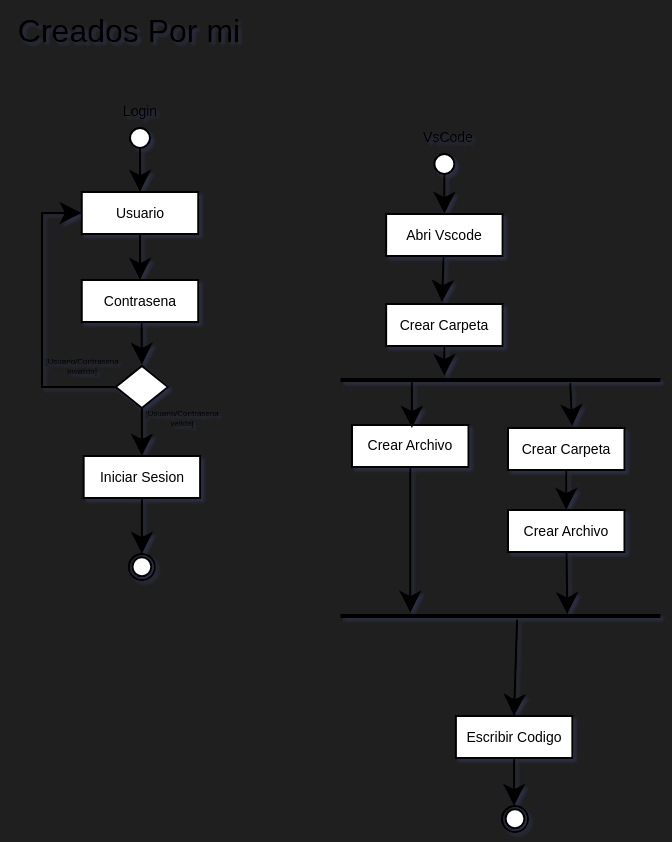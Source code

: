 <mxfile version="26.1.1">
  <diagram id="R2lEEEUBdFMjLlhIrx00" name="Diagrama de Actividades">
    <mxGraphModel dx="754" dy="409" grid="0" gridSize="29" guides="1" tooltips="1" connect="1" arrows="1" fold="1" page="0" pageScale="1" pageWidth="850" pageHeight="1100" background="#1F1F1F" math="0" shadow="1" extFonts="Permanent Marker^https://fonts.googleapis.com/css?family=Permanent+Marker">
      <root>
        <mxCell id="0" />
        <mxCell id="1" parent="0" />
        <mxCell id="v7FEq4-VS3XR-d21zDfw-12" value="Creados Por mi" style="text;strokeColor=none;fillColor=none;html=1;align=center;verticalAlign=middle;whiteSpace=wrap;rounded=0;fontSize=16;" parent="1" vertex="1">
          <mxGeometry x="24" y="23" width="129" height="30" as="geometry" />
        </mxCell>
        <mxCell id="v7FEq4-VS3XR-d21zDfw-29" style="edgeStyle=none;curved=1;rounded=0;orthogonalLoop=1;jettySize=auto;html=1;exitX=0.5;exitY=1;exitDx=0;exitDy=0;entryX=0.5;entryY=0;entryDx=0;entryDy=0;fontSize=12;startSize=8;endSize=8;" parent="1" source="v7FEq4-VS3XR-d21zDfw-15" target="v7FEq4-VS3XR-d21zDfw-21" edge="1">
          <mxGeometry relative="1" as="geometry" />
        </mxCell>
        <mxCell id="v7FEq4-VS3XR-d21zDfw-15" value="" style="ellipse;whiteSpace=wrap;html=1;fillColor=default;rounded=0;" parent="1" vertex="1">
          <mxGeometry x="89" y="87" width="10" height="10" as="geometry" />
        </mxCell>
        <mxCell id="v7FEq4-VS3XR-d21zDfw-31" style="edgeStyle=none;curved=1;rounded=0;orthogonalLoop=1;jettySize=auto;html=1;entryX=0.5;entryY=0;entryDx=0;entryDy=0;fontSize=12;startSize=8;endSize=8;" parent="1" source="v7FEq4-VS3XR-d21zDfw-21" target="v7FEq4-VS3XR-d21zDfw-30" edge="1">
          <mxGeometry relative="1" as="geometry" />
        </mxCell>
        <mxCell id="v7FEq4-VS3XR-d21zDfw-21" value="Usuario" style="rounded=0;whiteSpace=wrap;html=1;fontSize=7;align=center;verticalAlign=middle;" parent="1" vertex="1">
          <mxGeometry x="64.88" y="119" width="58.25" height="21" as="geometry" />
        </mxCell>
        <mxCell id="v7FEq4-VS3XR-d21zDfw-22" value="Login" style="text;strokeColor=none;fillColor=none;html=1;align=center;verticalAlign=middle;whiteSpace=wrap;rounded=0;fontSize=7;" parent="1" vertex="1">
          <mxGeometry x="81" y="71" width="26" height="16" as="geometry" />
        </mxCell>
        <mxCell id="v7FEq4-VS3XR-d21zDfw-30" value="Contrasena" style="rounded=0;whiteSpace=wrap;html=1;fontSize=7;align=center;verticalAlign=middle;" parent="1" vertex="1">
          <mxGeometry x="64.88" y="163" width="58.25" height="21" as="geometry" />
        </mxCell>
        <mxCell id="v7FEq4-VS3XR-d21zDfw-35" style="edgeStyle=orthogonalEdgeStyle;rounded=0;orthogonalLoop=1;jettySize=auto;html=1;entryX=0;entryY=0.5;entryDx=0;entryDy=0;fontSize=12;startSize=8;endSize=8;" parent="1" source="v7FEq4-VS3XR-d21zDfw-32" target="v7FEq4-VS3XR-d21zDfw-21" edge="1">
          <mxGeometry relative="1" as="geometry">
            <Array as="points">
              <mxPoint x="45" y="217" />
              <mxPoint x="45" y="130" />
            </Array>
          </mxGeometry>
        </mxCell>
        <mxCell id="v7FEq4-VS3XR-d21zDfw-40" style="edgeStyle=none;curved=1;rounded=0;orthogonalLoop=1;jettySize=auto;html=1;entryX=0.5;entryY=0;entryDx=0;entryDy=0;fontSize=12;startSize=8;endSize=8;" parent="1" source="v7FEq4-VS3XR-d21zDfw-32" target="v7FEq4-VS3XR-d21zDfw-39" edge="1">
          <mxGeometry relative="1" as="geometry" />
        </mxCell>
        <mxCell id="v7FEq4-VS3XR-d21zDfw-32" value="" style="rhombus;whiteSpace=wrap;html=1;rounded=0;" parent="1" vertex="1">
          <mxGeometry x="81.88" y="206" width="26.12" height="21" as="geometry" />
        </mxCell>
        <mxCell id="v7FEq4-VS3XR-d21zDfw-33" style="edgeStyle=none;curved=1;rounded=0;orthogonalLoop=1;jettySize=auto;html=1;fontSize=12;startSize=8;endSize=8;entryX=0.5;entryY=-0.028;entryDx=0;entryDy=0;entryPerimeter=0;" parent="1" target="v7FEq4-VS3XR-d21zDfw-32" edge="1">
          <mxGeometry relative="1" as="geometry">
            <mxPoint x="94.801" y="184" as="sourcePoint" />
            <mxPoint x="96" y="204" as="targetPoint" />
          </mxGeometry>
        </mxCell>
        <mxCell id="v7FEq4-VS3XR-d21zDfw-38" value="[Usuario/Contrasena Invalida]" style="text;strokeColor=none;fillColor=none;html=1;align=center;verticalAlign=middle;whiteSpace=wrap;rounded=0;fontSize=4;" parent="1" vertex="1">
          <mxGeometry x="58" y="201" width="14" height="10" as="geometry" />
        </mxCell>
        <mxCell id="v7FEq4-VS3XR-d21zDfw-41" style="edgeStyle=none;curved=1;rounded=0;orthogonalLoop=1;jettySize=auto;html=1;entryX=0.5;entryY=0;entryDx=0;entryDy=0;fontSize=12;startSize=8;endSize=8;" parent="1" source="v7FEq4-VS3XR-d21zDfw-39" edge="1">
          <mxGeometry relative="1" as="geometry">
            <mxPoint x="94.94" y="300" as="targetPoint" />
          </mxGeometry>
        </mxCell>
        <mxCell id="v7FEq4-VS3XR-d21zDfw-39" value="Iniciar Sesion" style="rounded=0;whiteSpace=wrap;html=1;fontSize=7;align=center;verticalAlign=middle;" parent="1" vertex="1">
          <mxGeometry x="65.82" y="251" width="58.25" height="21" as="geometry" />
        </mxCell>
        <mxCell id="v7FEq4-VS3XR-d21zDfw-42" value="Abri Vscode" style="rounded=0;whiteSpace=wrap;html=1;fontSize=7;align=center;verticalAlign=middle;" parent="1" vertex="1">
          <mxGeometry x="217.06" y="130" width="58.25" height="21" as="geometry" />
        </mxCell>
        <mxCell id="v7FEq4-VS3XR-d21zDfw-44" value="VsCode" style="text;strokeColor=none;fillColor=none;html=1;align=center;verticalAlign=middle;whiteSpace=wrap;rounded=0;fontSize=7;" parent="1" vertex="1">
          <mxGeometry x="235.13" y="84" width="26" height="16" as="geometry" />
        </mxCell>
        <mxCell id="v7FEq4-VS3XR-d21zDfw-47" style="edgeStyle=none;curved=1;rounded=0;orthogonalLoop=1;jettySize=auto;html=1;entryX=0.5;entryY=0;entryDx=0;entryDy=0;fontSize=12;startSize=8;endSize=8;" parent="1" source="v7FEq4-VS3XR-d21zDfw-46" target="v7FEq4-VS3XR-d21zDfw-42" edge="1">
          <mxGeometry relative="1" as="geometry" />
        </mxCell>
        <mxCell id="v7FEq4-VS3XR-d21zDfw-46" value="" style="ellipse;whiteSpace=wrap;html=1;fillColor=default;rounded=0;" parent="1" vertex="1">
          <mxGeometry x="241.19" y="100" width="10" height="10" as="geometry" />
        </mxCell>
        <mxCell id="v7FEq4-VS3XR-d21zDfw-50" style="edgeStyle=none;curved=1;rounded=0;orthogonalLoop=1;jettySize=auto;html=1;fontSize=12;startSize=8;endSize=8;" parent="1" source="v7FEq4-VS3XR-d21zDfw-42" edge="1">
          <mxGeometry relative="1" as="geometry">
            <mxPoint x="245" y="174" as="targetPoint" />
          </mxGeometry>
        </mxCell>
        <mxCell id="v7FEq4-VS3XR-d21zDfw-64" value="[Usuario/Contrasena valida]" style="text;strokeColor=none;fillColor=none;html=1;align=center;verticalAlign=middle;whiteSpace=wrap;rounded=0;fontSize=4;" parent="1" vertex="1">
          <mxGeometry x="108" y="227" width="14" height="10" as="geometry" />
        </mxCell>
        <mxCell id="v7FEq4-VS3XR-d21zDfw-70" style="edgeStyle=none;curved=1;rounded=0;orthogonalLoop=1;jettySize=auto;html=1;entryX=0.5;entryY=0;entryDx=0;entryDy=0;fontSize=12;startSize=8;endSize=8;" parent="1" source="v7FEq4-VS3XR-d21zDfw-67" target="v7FEq4-VS3XR-d21zDfw-69" edge="1">
          <mxGeometry relative="1" as="geometry" />
        </mxCell>
        <mxCell id="v7FEq4-VS3XR-d21zDfw-67" value="Crear Carpeta" style="rounded=0;whiteSpace=wrap;html=1;fontSize=7;align=center;verticalAlign=middle;" parent="1" vertex="1">
          <mxGeometry x="278" y="237" width="58.25" height="21" as="geometry" />
        </mxCell>
        <mxCell id="v7FEq4-VS3XR-d21zDfw-69" value="Crear Archivo" style="rounded=0;whiteSpace=wrap;html=1;fontSize=7;align=center;verticalAlign=middle;" parent="1" vertex="1">
          <mxGeometry x="278" y="278" width="58.25" height="21" as="geometry" />
        </mxCell>
        <mxCell id="v7FEq4-VS3XR-d21zDfw-71" value="Crear Archivo" style="rounded=0;whiteSpace=wrap;html=1;fontSize=7;align=center;verticalAlign=middle;" parent="1" vertex="1">
          <mxGeometry x="200" y="235.5" width="58.25" height="21" as="geometry" />
        </mxCell>
        <mxCell id="v7FEq4-VS3XR-d21zDfw-75" style="edgeStyle=none;curved=1;rounded=0;orthogonalLoop=1;jettySize=auto;html=1;entryX=0.5;entryY=0;entryDx=0;entryDy=0;fontSize=12;startSize=8;endSize=8;" parent="1" source="v7FEq4-VS3XR-d21zDfw-74" edge="1">
          <mxGeometry relative="1" as="geometry">
            <mxPoint x="246.19" y="211" as="targetPoint" />
          </mxGeometry>
        </mxCell>
        <mxCell id="v7FEq4-VS3XR-d21zDfw-74" value="Crear Carpeta" style="rounded=0;whiteSpace=wrap;html=1;fontSize=7;align=center;verticalAlign=middle;gradientColor=none;glass=0;shadow=0;fillColor=default;" parent="1" vertex="1">
          <mxGeometry x="217.07" y="175" width="58.25" height="21" as="geometry" />
        </mxCell>
        <mxCell id="v7FEq4-VS3XR-d21zDfw-81" style="edgeStyle=none;curved=1;rounded=0;orthogonalLoop=1;jettySize=auto;html=1;fontSize=12;startSize=8;endSize=8;entryX=0.499;entryY=0;entryDx=0;entryDy=0;entryPerimeter=0;exitX=0.552;exitY=0.673;exitDx=0;exitDy=0;exitPerimeter=0;" parent="1" source="v7FEq4-VS3XR-d21zDfw-98" target="v7FEq4-VS3XR-d21zDfw-80" edge="1">
          <mxGeometry relative="1" as="geometry">
            <mxPoint x="281" y="379" as="targetPoint" />
            <mxPoint x="281.042" y="359.986" as="sourcePoint" />
          </mxGeometry>
        </mxCell>
        <mxCell id="v7FEq4-VS3XR-d21zDfw-85" style="edgeStyle=none;curved=1;rounded=0;orthogonalLoop=1;jettySize=auto;html=1;entryX=0.5;entryY=0;entryDx=0;entryDy=0;fontSize=12;startSize=8;endSize=8;" parent="1" source="v7FEq4-VS3XR-d21zDfw-80" edge="1">
          <mxGeometry relative="1" as="geometry">
            <mxPoint x="281.07" y="426" as="targetPoint" />
          </mxGeometry>
        </mxCell>
        <mxCell id="v7FEq4-VS3XR-d21zDfw-80" value="Escribir Codigo" style="rounded=0;whiteSpace=wrap;html=1;fontSize=7;align=center;verticalAlign=middle;" parent="1" vertex="1">
          <mxGeometry x="251.94" y="381" width="58.25" height="21" as="geometry" />
        </mxCell>
        <mxCell id="v7FEq4-VS3XR-d21zDfw-89" value="" style="group;rounded=0;" parent="1" vertex="1" connectable="0">
          <mxGeometry x="88.44" y="300" width="13" height="13" as="geometry" />
        </mxCell>
        <mxCell id="v7FEq4-VS3XR-d21zDfw-90" value="" style="ellipse;whiteSpace=wrap;html=1;fillColor=default;rounded=0;" parent="v7FEq4-VS3XR-d21zDfw-89" vertex="1">
          <mxGeometry x="1.793" y="1.655" width="9.414" height="9.455" as="geometry" />
        </mxCell>
        <mxCell id="v7FEq4-VS3XR-d21zDfw-91" value="" style="ellipse;whiteSpace=wrap;html=1;fillColor=none;rounded=0;" parent="v7FEq4-VS3XR-d21zDfw-89" vertex="1">
          <mxGeometry width="13" height="13" as="geometry" />
        </mxCell>
        <mxCell id="v7FEq4-VS3XR-d21zDfw-92" value="" style="group;rounded=0;" parent="1" vertex="1" connectable="0">
          <mxGeometry x="275" y="426" width="13" height="13" as="geometry" />
        </mxCell>
        <mxCell id="v7FEq4-VS3XR-d21zDfw-93" value="" style="ellipse;whiteSpace=wrap;html=1;fillColor=default;rounded=0;" parent="v7FEq4-VS3XR-d21zDfw-92" vertex="1">
          <mxGeometry x="1.793" y="1.655" width="9.414" height="9.455" as="geometry" />
        </mxCell>
        <mxCell id="v7FEq4-VS3XR-d21zDfw-94" value="" style="ellipse;whiteSpace=wrap;html=1;fillColor=none;rounded=0;" parent="v7FEq4-VS3XR-d21zDfw-92" vertex="1">
          <mxGeometry width="13" height="13" as="geometry" />
        </mxCell>
        <mxCell id="v7FEq4-VS3XR-d21zDfw-95" value="" style="line;strokeWidth=2;html=1;rounded=0;" parent="1" vertex="1">
          <mxGeometry x="194.25" y="208" width="160" height="10" as="geometry" />
        </mxCell>
        <mxCell id="v7FEq4-VS3XR-d21zDfw-96" style="edgeStyle=none;curved=1;rounded=0;orthogonalLoop=1;jettySize=auto;html=1;entryX=0.514;entryY=0.071;entryDx=0;entryDy=0;fontSize=12;startSize=8;endSize=8;exitX=0.223;exitY=0.509;exitDx=0;exitDy=0;exitPerimeter=0;entryPerimeter=0;" parent="1" source="v7FEq4-VS3XR-d21zDfw-95" target="v7FEq4-VS3XR-d21zDfw-71" edge="1">
          <mxGeometry relative="1" as="geometry">
            <mxPoint x="228.94" y="215.5" as="sourcePoint" />
            <mxPoint x="228.94" y="235.5" as="targetPoint" />
          </mxGeometry>
        </mxCell>
        <mxCell id="v7FEq4-VS3XR-d21zDfw-97" style="edgeStyle=none;curved=1;rounded=0;orthogonalLoop=1;jettySize=auto;html=1;entryX=0.552;entryY=-0.039;entryDx=0;entryDy=0;fontSize=12;startSize=8;endSize=8;exitX=0.718;exitY=0.655;exitDx=0;exitDy=0;exitPerimeter=0;entryPerimeter=0;" parent="1" source="v7FEq4-VS3XR-d21zDfw-95" target="v7FEq4-VS3XR-d21zDfw-67" edge="1">
          <mxGeometry relative="1" as="geometry">
            <mxPoint x="310.19" y="215.5" as="sourcePoint" />
            <mxPoint x="310.19" y="235.5" as="targetPoint" />
          </mxGeometry>
        </mxCell>
        <mxCell id="v7FEq4-VS3XR-d21zDfw-98" value="" style="line;strokeWidth=2;html=1;rounded=0;" parent="1" vertex="1">
          <mxGeometry x="194.25" y="326" width="160" height="10" as="geometry" />
        </mxCell>
        <mxCell id="v7FEq4-VS3XR-d21zDfw-99" style="edgeStyle=none;curved=1;rounded=0;orthogonalLoop=1;jettySize=auto;html=1;entryX=0.709;entryY=0.418;entryDx=0;entryDy=0;entryPerimeter=0;fontSize=12;startSize=8;endSize=8;" parent="1" source="v7FEq4-VS3XR-d21zDfw-69" target="v7FEq4-VS3XR-d21zDfw-98" edge="1">
          <mxGeometry relative="1" as="geometry" />
        </mxCell>
        <mxCell id="v7FEq4-VS3XR-d21zDfw-100" style="edgeStyle=none;curved=1;rounded=0;orthogonalLoop=1;jettySize=auto;html=1;entryX=0.218;entryY=0.345;entryDx=0;entryDy=0;entryPerimeter=0;fontSize=12;startSize=8;endSize=8;" parent="1" source="v7FEq4-VS3XR-d21zDfw-71" target="v7FEq4-VS3XR-d21zDfw-98" edge="1">
          <mxGeometry relative="1" as="geometry" />
        </mxCell>
      </root>
    </mxGraphModel>
  </diagram>
</mxfile>
